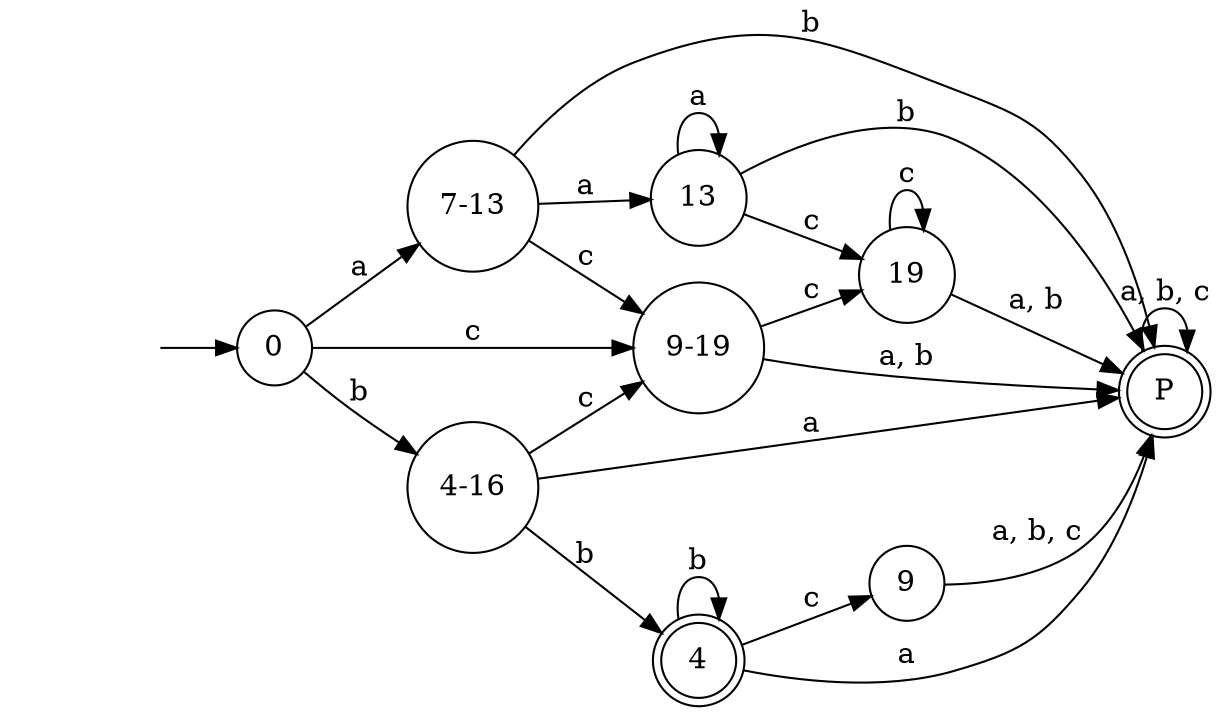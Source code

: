 digraph finite_state_machine { rankdir=LR
	node [shape=doublecircle]
	"4"
	"P"

	node [shape=circle]
	fake0 [style=invisible]
	fake0 -> "0"

	"0" -> "7-13" [label="a"] 
	"0" -> "4-16" [label="b"] 
	"0" -> "9-19" [label="c"] 
	"9-19" -> "P" [label="a, b"] 
	"9-19" -> "19" [label="c"] 
	"19" -> "P" [label="a, b"] 
	"19" -> "19" [label="c"] 
	"4-16" -> "P" [label="a"] 
	"4-16" -> "4" [label="b"] 
	"4-16" -> "9-19" [label="c"] 
	"4" -> "P" [label="a"] 
	"4" -> "4" [label="b"] 
	"4" -> "9" [label="c"] 
	"9" -> "P" [label="a, b, c"] 
	"7-13" -> "13" [label="a"] 
	"7-13" -> "P" [label="b"] 
	"7-13" -> "9-19" [label="c"] 
	"13" -> "13" [label="a"] 
	"13" -> "P" [label="b"] 
	"13" -> "19" [label="c"] 
	"P" -> "P" [label="a, b, c"] 
}
